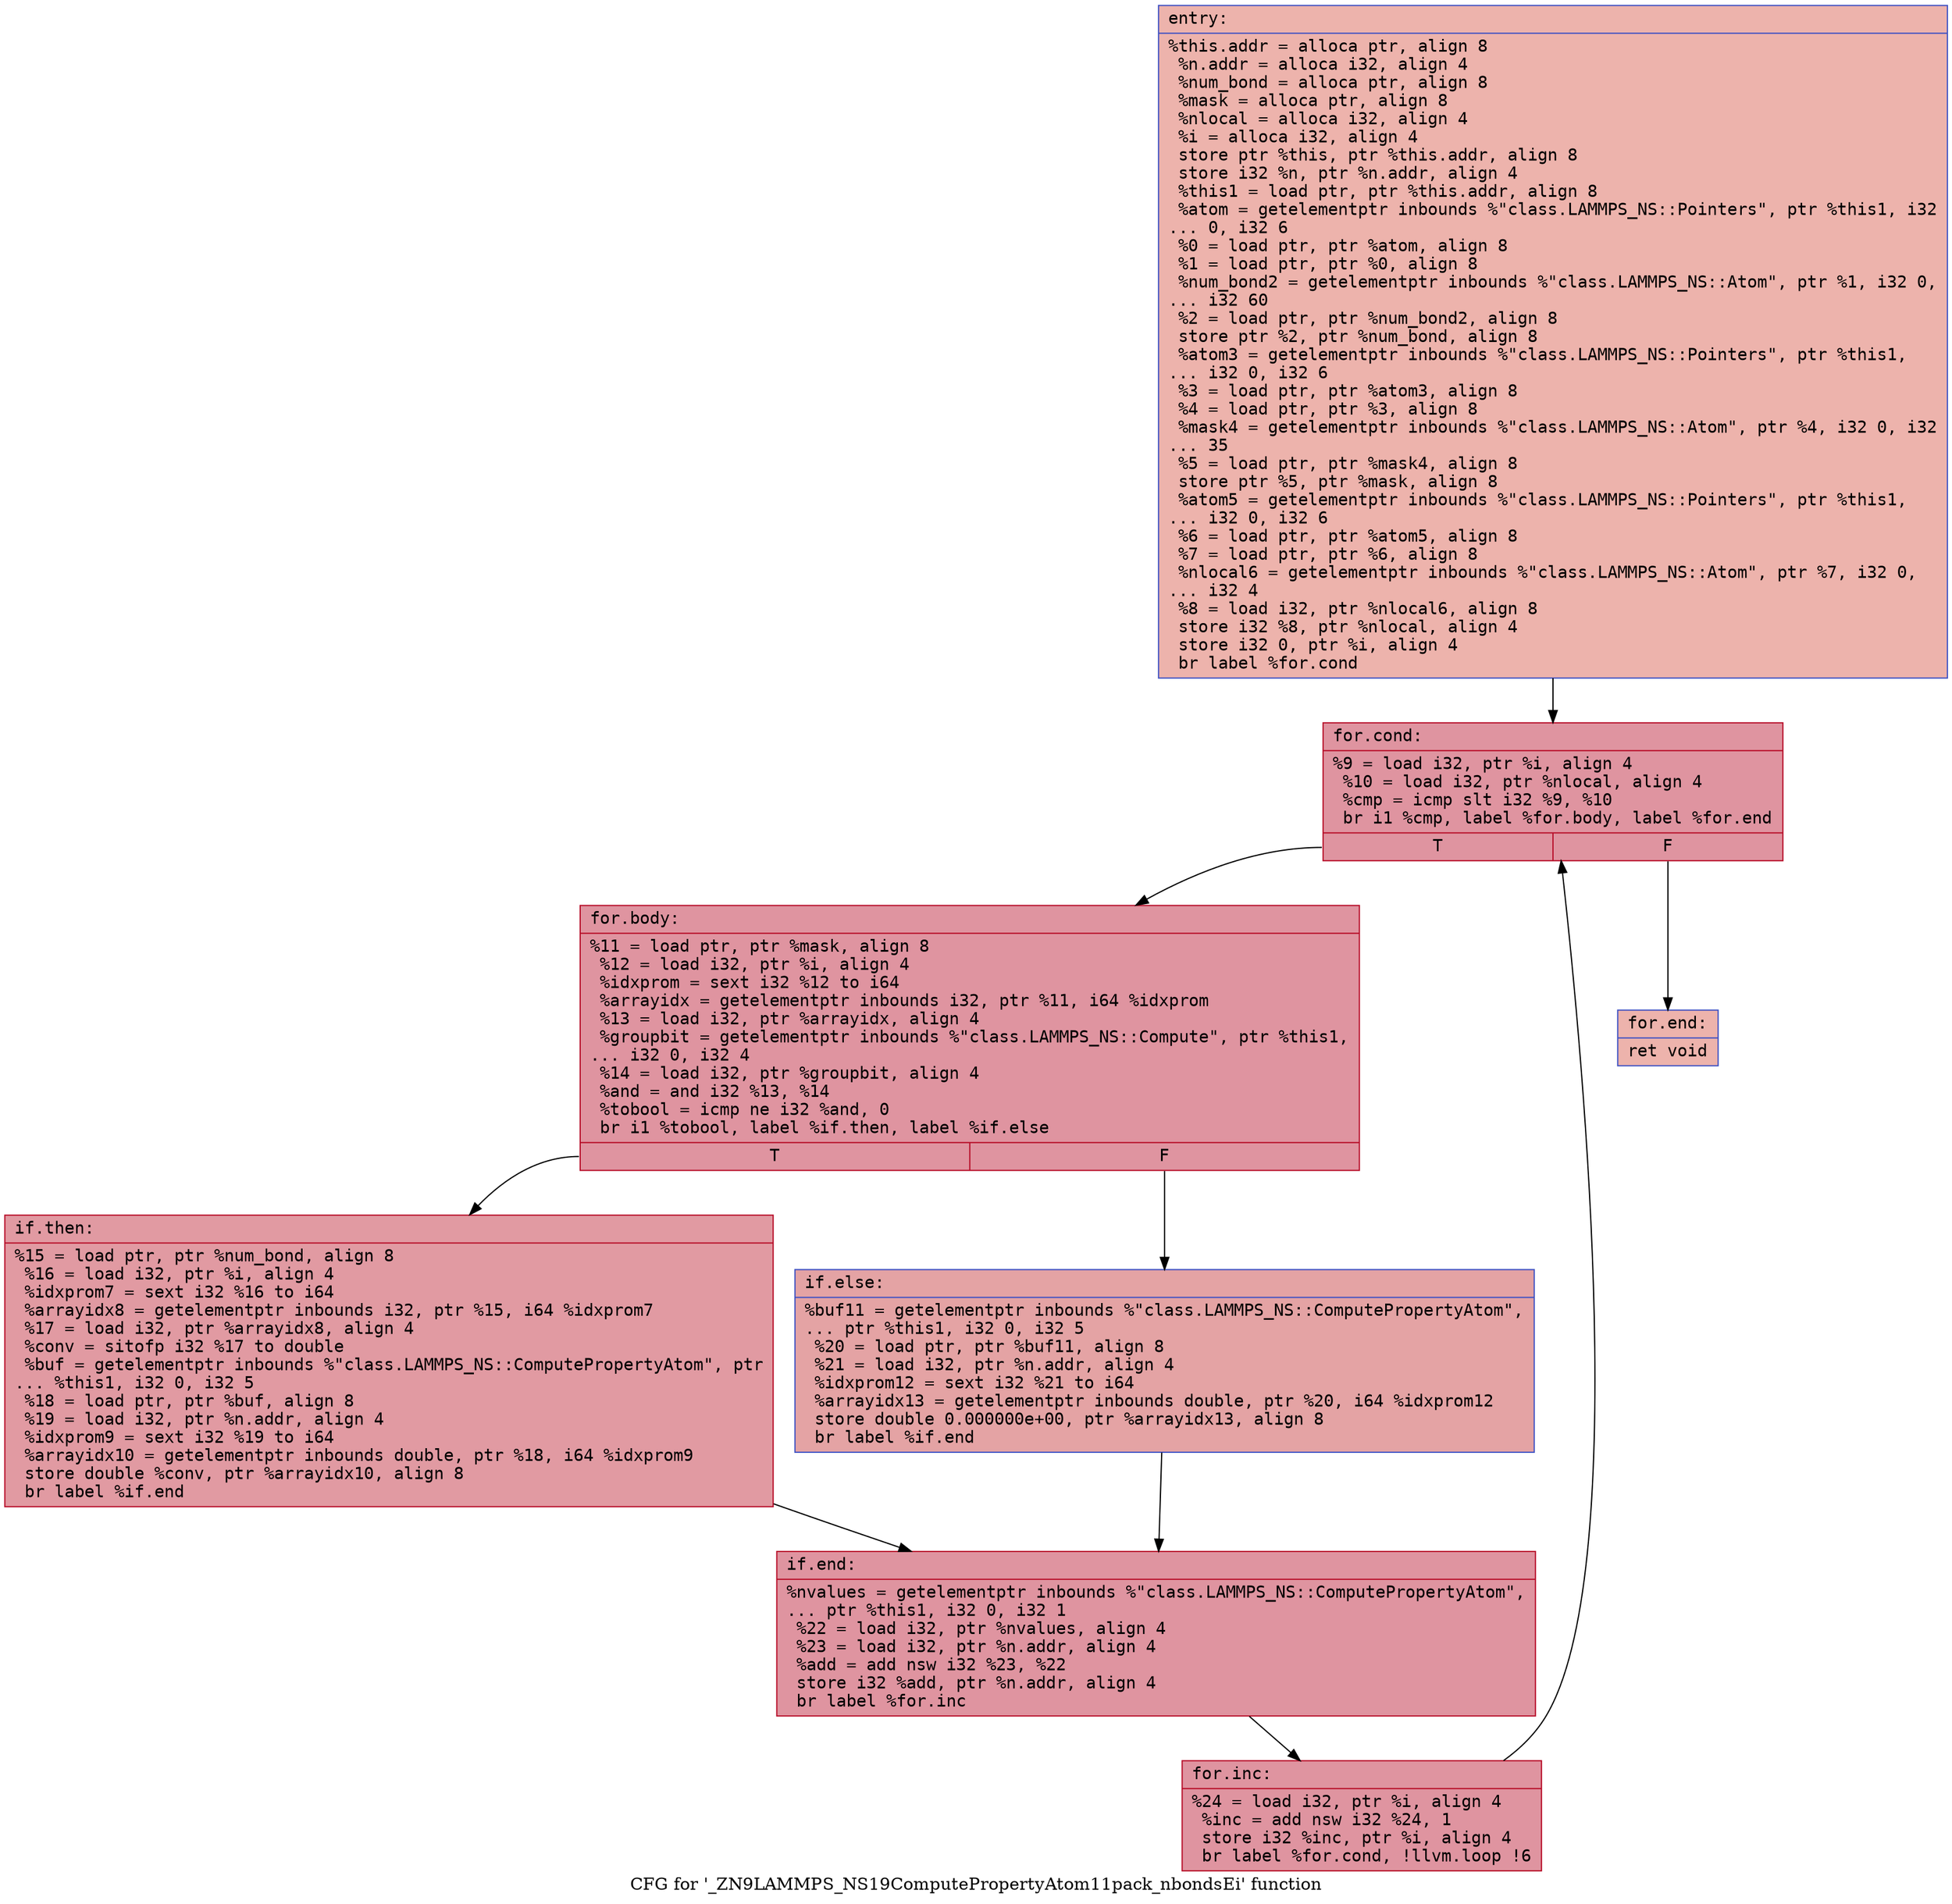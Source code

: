 digraph "CFG for '_ZN9LAMMPS_NS19ComputePropertyAtom11pack_nbondsEi' function" {
	label="CFG for '_ZN9LAMMPS_NS19ComputePropertyAtom11pack_nbondsEi' function";

	Node0x55e557c7c810 [shape=record,color="#3d50c3ff", style=filled, fillcolor="#d6524470" fontname="Courier",label="{entry:\l|  %this.addr = alloca ptr, align 8\l  %n.addr = alloca i32, align 4\l  %num_bond = alloca ptr, align 8\l  %mask = alloca ptr, align 8\l  %nlocal = alloca i32, align 4\l  %i = alloca i32, align 4\l  store ptr %this, ptr %this.addr, align 8\l  store i32 %n, ptr %n.addr, align 4\l  %this1 = load ptr, ptr %this.addr, align 8\l  %atom = getelementptr inbounds %\"class.LAMMPS_NS::Pointers\", ptr %this1, i32\l... 0, i32 6\l  %0 = load ptr, ptr %atom, align 8\l  %1 = load ptr, ptr %0, align 8\l  %num_bond2 = getelementptr inbounds %\"class.LAMMPS_NS::Atom\", ptr %1, i32 0,\l... i32 60\l  %2 = load ptr, ptr %num_bond2, align 8\l  store ptr %2, ptr %num_bond, align 8\l  %atom3 = getelementptr inbounds %\"class.LAMMPS_NS::Pointers\", ptr %this1,\l... i32 0, i32 6\l  %3 = load ptr, ptr %atom3, align 8\l  %4 = load ptr, ptr %3, align 8\l  %mask4 = getelementptr inbounds %\"class.LAMMPS_NS::Atom\", ptr %4, i32 0, i32\l... 35\l  %5 = load ptr, ptr %mask4, align 8\l  store ptr %5, ptr %mask, align 8\l  %atom5 = getelementptr inbounds %\"class.LAMMPS_NS::Pointers\", ptr %this1,\l... i32 0, i32 6\l  %6 = load ptr, ptr %atom5, align 8\l  %7 = load ptr, ptr %6, align 8\l  %nlocal6 = getelementptr inbounds %\"class.LAMMPS_NS::Atom\", ptr %7, i32 0,\l... i32 4\l  %8 = load i32, ptr %nlocal6, align 8\l  store i32 %8, ptr %nlocal, align 4\l  store i32 0, ptr %i, align 4\l  br label %for.cond\l}"];
	Node0x55e557c7c810 -> Node0x55e557c7dac0[tooltip="entry -> for.cond\nProbability 100.00%" ];
	Node0x55e557c7dac0 [shape=record,color="#b70d28ff", style=filled, fillcolor="#b70d2870" fontname="Courier",label="{for.cond:\l|  %9 = load i32, ptr %i, align 4\l  %10 = load i32, ptr %nlocal, align 4\l  %cmp = icmp slt i32 %9, %10\l  br i1 %cmp, label %for.body, label %for.end\l|{<s0>T|<s1>F}}"];
	Node0x55e557c7dac0:s0 -> Node0x55e557c7dd60[tooltip="for.cond -> for.body\nProbability 96.88%" ];
	Node0x55e557c7dac0:s1 -> Node0x55e557c7dde0[tooltip="for.cond -> for.end\nProbability 3.12%" ];
	Node0x55e557c7dd60 [shape=record,color="#b70d28ff", style=filled, fillcolor="#b70d2870" fontname="Courier",label="{for.body:\l|  %11 = load ptr, ptr %mask, align 8\l  %12 = load i32, ptr %i, align 4\l  %idxprom = sext i32 %12 to i64\l  %arrayidx = getelementptr inbounds i32, ptr %11, i64 %idxprom\l  %13 = load i32, ptr %arrayidx, align 4\l  %groupbit = getelementptr inbounds %\"class.LAMMPS_NS::Compute\", ptr %this1,\l... i32 0, i32 4\l  %14 = load i32, ptr %groupbit, align 4\l  %and = and i32 %13, %14\l  %tobool = icmp ne i32 %and, 0\l  br i1 %tobool, label %if.then, label %if.else\l|{<s0>T|<s1>F}}"];
	Node0x55e557c7dd60:s0 -> Node0x55e557c7d280[tooltip="for.body -> if.then\nProbability 62.50%" ];
	Node0x55e557c7dd60:s1 -> Node0x55e557c7d2f0[tooltip="for.body -> if.else\nProbability 37.50%" ];
	Node0x55e557c7d280 [shape=record,color="#b70d28ff", style=filled, fillcolor="#bb1b2c70" fontname="Courier",label="{if.then:\l|  %15 = load ptr, ptr %num_bond, align 8\l  %16 = load i32, ptr %i, align 4\l  %idxprom7 = sext i32 %16 to i64\l  %arrayidx8 = getelementptr inbounds i32, ptr %15, i64 %idxprom7\l  %17 = load i32, ptr %arrayidx8, align 4\l  %conv = sitofp i32 %17 to double\l  %buf = getelementptr inbounds %\"class.LAMMPS_NS::ComputePropertyAtom\", ptr\l... %this1, i32 0, i32 5\l  %18 = load ptr, ptr %buf, align 8\l  %19 = load i32, ptr %n.addr, align 4\l  %idxprom9 = sext i32 %19 to i64\l  %arrayidx10 = getelementptr inbounds double, ptr %18, i64 %idxprom9\l  store double %conv, ptr %arrayidx10, align 8\l  br label %if.end\l}"];
	Node0x55e557c7d280 -> Node0x55e557c7ef40[tooltip="if.then -> if.end\nProbability 100.00%" ];
	Node0x55e557c7d2f0 [shape=record,color="#3d50c3ff", style=filled, fillcolor="#c32e3170" fontname="Courier",label="{if.else:\l|  %buf11 = getelementptr inbounds %\"class.LAMMPS_NS::ComputePropertyAtom\",\l... ptr %this1, i32 0, i32 5\l  %20 = load ptr, ptr %buf11, align 8\l  %21 = load i32, ptr %n.addr, align 4\l  %idxprom12 = sext i32 %21 to i64\l  %arrayidx13 = getelementptr inbounds double, ptr %20, i64 %idxprom12\l  store double 0.000000e+00, ptr %arrayidx13, align 8\l  br label %if.end\l}"];
	Node0x55e557c7d2f0 -> Node0x55e557c7ef40[tooltip="if.else -> if.end\nProbability 100.00%" ];
	Node0x55e557c7ef40 [shape=record,color="#b70d28ff", style=filled, fillcolor="#b70d2870" fontname="Courier",label="{if.end:\l|  %nvalues = getelementptr inbounds %\"class.LAMMPS_NS::ComputePropertyAtom\",\l... ptr %this1, i32 0, i32 1\l  %22 = load i32, ptr %nvalues, align 4\l  %23 = load i32, ptr %n.addr, align 4\l  %add = add nsw i32 %23, %22\l  store i32 %add, ptr %n.addr, align 4\l  br label %for.inc\l}"];
	Node0x55e557c7ef40 -> Node0x55e557c7f7b0[tooltip="if.end -> for.inc\nProbability 100.00%" ];
	Node0x55e557c7f7b0 [shape=record,color="#b70d28ff", style=filled, fillcolor="#b70d2870" fontname="Courier",label="{for.inc:\l|  %24 = load i32, ptr %i, align 4\l  %inc = add nsw i32 %24, 1\l  store i32 %inc, ptr %i, align 4\l  br label %for.cond, !llvm.loop !6\l}"];
	Node0x55e557c7f7b0 -> Node0x55e557c7dac0[tooltip="for.inc -> for.cond\nProbability 100.00%" ];
	Node0x55e557c7dde0 [shape=record,color="#3d50c3ff", style=filled, fillcolor="#d6524470" fontname="Courier",label="{for.end:\l|  ret void\l}"];
}
